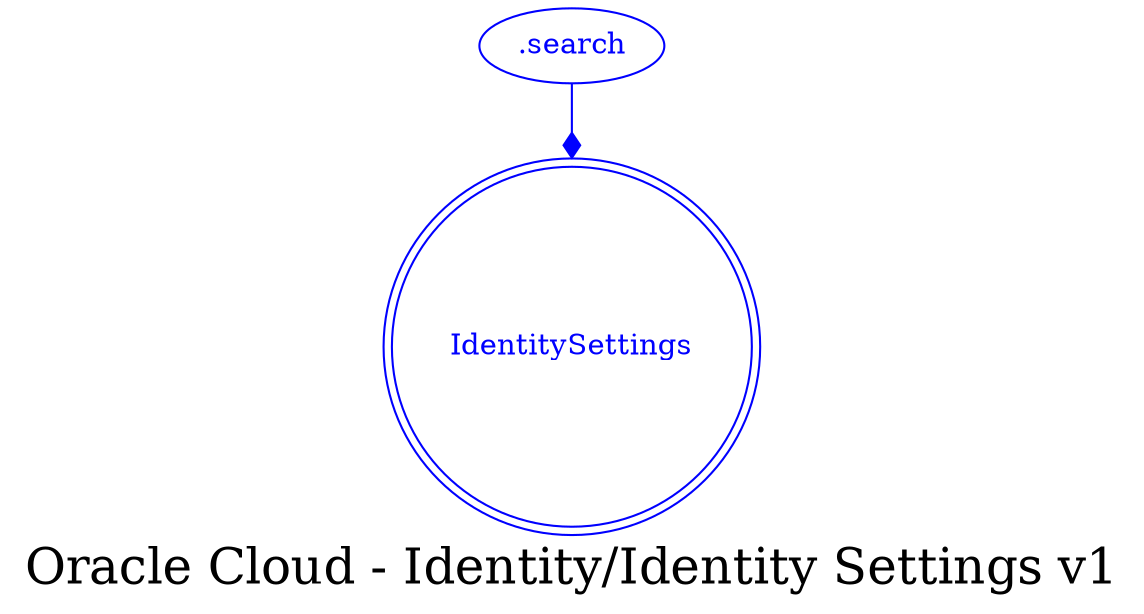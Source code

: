 digraph LexiconGraph {
graph[label="Oracle Cloud - Identity/Identity Settings v1", fontsize=24]
splines=true
"IdentitySettings" [color=blue, fontcolor=blue, shape=doublecircle]
".search" -> "IdentitySettings" [color=blue, fontcolor=blue, arrowhead=diamond, arrowtail=none]
".search" [color=blue, fontcolor=blue, shape=ellipse]
}
